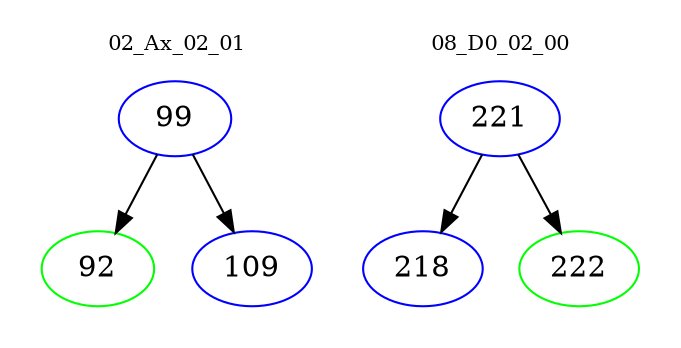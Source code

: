 digraph{
subgraph cluster_0 {
color = white
label = "02_Ax_02_01";
fontsize=10;
T0_99 [label="99", color="blue"]
T0_99 -> T0_92 [color="black"]
T0_92 [label="92", color="green"]
T0_99 -> T0_109 [color="black"]
T0_109 [label="109", color="blue"]
}
subgraph cluster_1 {
color = white
label = "08_D0_02_00";
fontsize=10;
T1_221 [label="221", color="blue"]
T1_221 -> T1_218 [color="black"]
T1_218 [label="218", color="blue"]
T1_221 -> T1_222 [color="black"]
T1_222 [label="222", color="green"]
}
}
